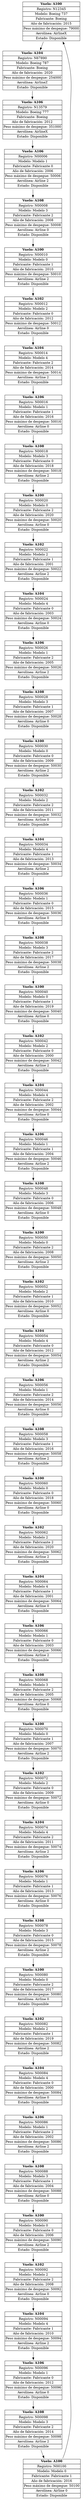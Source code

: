 digraph AvionesDisponibles {
rankdir=TB;
node [shape=plaintext];
nodeN12345 [label=<
<table border="0" cellborder="1" cellspacing="0">
<tr><td align="center"><b>Vuelo: A100</b></td></tr>
<tr><td>Registro: N12345</td></tr>
<tr><td>Modelo: Boeing 737</td></tr>
<tr><td>Fabricante: Boeing</td></tr>
<tr><td>Año de fabricación: 2015</td></tr>
<tr><td>Peso máximo de despegue: 79000</td></tr>
<tr><td>Aerolínea: AirlineX</td></tr>
<tr><td>Estado: Disponible</td></tr>
</table>
>];
nodeN12345 -> nodeN67890;
nodeN67890 [label=<
<table border="0" cellborder="1" cellspacing="0">
<tr><td align="center"><b>Vuelo: A104</b></td></tr>
<tr><td>Registro: N67890</td></tr>
<tr><td>Modelo: Boeing 787</td></tr>
<tr><td>Fabricante: Boeing</td></tr>
<tr><td>Año de fabricación: 2020</td></tr>
<tr><td>Peso máximo de despegue: 254000</td></tr>
<tr><td>Aerolínea: AirlineZ</td></tr>
<tr><td>Estado: Disponible</td></tr>
</table>
>];
nodeN67890 -> nodeN13579;
nodeN13579 [label=<
<table border="0" cellborder="1" cellspacing="0">
<tr><td align="center"><b>Vuelo: A106</b></td></tr>
<tr><td>Registro: N13579</td></tr>
<tr><td>Modelo: Boeing 777</td></tr>
<tr><td>Fabricante: Boeing</td></tr>
<tr><td>Año de fabricación: 2012</td></tr>
<tr><td>Peso máximo de despegue: 351000</td></tr>
<tr><td>Aerolínea: AirlineX</td></tr>
<tr><td>Estado: Disponible</td></tr>
</table>
>];
nodeN13579 -> nodeN00006;
nodeN00006 [label=<
<table border="0" cellborder="1" cellspacing="0">
<tr><td align="center"><b>Vuelo: A106</b></td></tr>
<tr><td>Registro: N00006</td></tr>
<tr><td>Modelo: Modelo 1</td></tr>
<tr><td>Fabricante: Fabricante 0</td></tr>
<tr><td>Año de fabricación: 2006</td></tr>
<tr><td>Peso máximo de despegue: 50006</td></tr>
<tr><td>Aerolínea: Airline 2</td></tr>
<tr><td>Estado: Disponible</td></tr>
</table>
>];
nodeN00006 -> nodeN00008;
nodeN00008 [label=<
<table border="0" cellborder="1" cellspacing="0">
<tr><td align="center"><b>Vuelo: A108</b></td></tr>
<tr><td>Registro: N00008</td></tr>
<tr><td>Modelo: Modelo 3</td></tr>
<tr><td>Fabricante: Fabricante 2</td></tr>
<tr><td>Año de fabricación: 2008</td></tr>
<tr><td>Peso máximo de despegue: 50008</td></tr>
<tr><td>Aerolínea: Airline 0</td></tr>
<tr><td>Estado: Disponible</td></tr>
</table>
>];
nodeN00008 -> nodeN00010;
nodeN00010 [label=<
<table border="0" cellborder="1" cellspacing="0">
<tr><td align="center"><b>Vuelo: A100</b></td></tr>
<tr><td>Registro: N00010</td></tr>
<tr><td>Modelo: Modelo 0</td></tr>
<tr><td>Fabricante: Fabricante 1</td></tr>
<tr><td>Año de fabricación: 2010</td></tr>
<tr><td>Peso máximo de despegue: 50010</td></tr>
<tr><td>Aerolínea: Airline 2</td></tr>
<tr><td>Estado: Disponible</td></tr>
</table>
>];
nodeN00010 -> nodeN00012;
nodeN00012 [label=<
<table border="0" cellborder="1" cellspacing="0">
<tr><td align="center"><b>Vuelo: A102</b></td></tr>
<tr><td>Registro: N00012</td></tr>
<tr><td>Modelo: Modelo 2</td></tr>
<tr><td>Fabricante: Fabricante 0</td></tr>
<tr><td>Año de fabricación: 2012</td></tr>
<tr><td>Peso máximo de despegue: 50012</td></tr>
<tr><td>Aerolínea: Airline 0</td></tr>
<tr><td>Estado: Disponible</td></tr>
</table>
>];
nodeN00012 -> nodeN00014;
nodeN00014 [label=<
<table border="0" cellborder="1" cellspacing="0">
<tr><td align="center"><b>Vuelo: A104</b></td></tr>
<tr><td>Registro: N00014</td></tr>
<tr><td>Modelo: Modelo 4</td></tr>
<tr><td>Fabricante: Fabricante 2</td></tr>
<tr><td>Año de fabricación: 2014</td></tr>
<tr><td>Peso máximo de despegue: 50014</td></tr>
<tr><td>Aerolínea: Airline 2</td></tr>
<tr><td>Estado: Disponible</td></tr>
</table>
>];
nodeN00014 -> nodeN00016;
nodeN00016 [label=<
<table border="0" cellborder="1" cellspacing="0">
<tr><td align="center"><b>Vuelo: A106</b></td></tr>
<tr><td>Registro: N00016</td></tr>
<tr><td>Modelo: Modelo 1</td></tr>
<tr><td>Fabricante: Fabricante 1</td></tr>
<tr><td>Año de fabricación: 2016</td></tr>
<tr><td>Peso máximo de despegue: 50016</td></tr>
<tr><td>Aerolínea: Airline 0</td></tr>
<tr><td>Estado: Disponible</td></tr>
</table>
>];
nodeN00016 -> nodeN00018;
nodeN00018 [label=<
<table border="0" cellborder="1" cellspacing="0">
<tr><td align="center"><b>Vuelo: A108</b></td></tr>
<tr><td>Registro: N00018</td></tr>
<tr><td>Modelo: Modelo 3</td></tr>
<tr><td>Fabricante: Fabricante 0</td></tr>
<tr><td>Año de fabricación: 2018</td></tr>
<tr><td>Peso máximo de despegue: 50018</td></tr>
<tr><td>Aerolínea: Airline 2</td></tr>
<tr><td>Estado: Disponible</td></tr>
</table>
>];
nodeN00018 -> nodeN00020;
nodeN00020 [label=<
<table border="0" cellborder="1" cellspacing="0">
<tr><td align="center"><b>Vuelo: A100</b></td></tr>
<tr><td>Registro: N00020</td></tr>
<tr><td>Modelo: Modelo 0</td></tr>
<tr><td>Fabricante: Fabricante 2</td></tr>
<tr><td>Año de fabricación: 2020</td></tr>
<tr><td>Peso máximo de despegue: 50020</td></tr>
<tr><td>Aerolínea: Airline 0</td></tr>
<tr><td>Estado: Disponible</td></tr>
</table>
>];
nodeN00020 -> nodeN00022;
nodeN00022 [label=<
<table border="0" cellborder="1" cellspacing="0">
<tr><td align="center"><b>Vuelo: A102</b></td></tr>
<tr><td>Registro: N00022</td></tr>
<tr><td>Modelo: Modelo 2</td></tr>
<tr><td>Fabricante: Fabricante 1</td></tr>
<tr><td>Año de fabricación: 2001</td></tr>
<tr><td>Peso máximo de despegue: 50022</td></tr>
<tr><td>Aerolínea: Airline 2</td></tr>
<tr><td>Estado: Disponible</td></tr>
</table>
>];
nodeN00022 -> nodeN00024;
nodeN00024 [label=<
<table border="0" cellborder="1" cellspacing="0">
<tr><td align="center"><b>Vuelo: A104</b></td></tr>
<tr><td>Registro: N00024</td></tr>
<tr><td>Modelo: Modelo 4</td></tr>
<tr><td>Fabricante: Fabricante 0</td></tr>
<tr><td>Año de fabricación: 2003</td></tr>
<tr><td>Peso máximo de despegue: 50024</td></tr>
<tr><td>Aerolínea: Airline 0</td></tr>
<tr><td>Estado: Disponible</td></tr>
</table>
>];
nodeN00024 -> nodeN00026;
nodeN00026 [label=<
<table border="0" cellborder="1" cellspacing="0">
<tr><td align="center"><b>Vuelo: A106</b></td></tr>
<tr><td>Registro: N00026</td></tr>
<tr><td>Modelo: Modelo 1</td></tr>
<tr><td>Fabricante: Fabricante 2</td></tr>
<tr><td>Año de fabricación: 2005</td></tr>
<tr><td>Peso máximo de despegue: 50026</td></tr>
<tr><td>Aerolínea: Airline 2</td></tr>
<tr><td>Estado: Disponible</td></tr>
</table>
>];
nodeN00026 -> nodeN00028;
nodeN00028 [label=<
<table border="0" cellborder="1" cellspacing="0">
<tr><td align="center"><b>Vuelo: A108</b></td></tr>
<tr><td>Registro: N00028</td></tr>
<tr><td>Modelo: Modelo 3</td></tr>
<tr><td>Fabricante: Fabricante 1</td></tr>
<tr><td>Año de fabricación: 2007</td></tr>
<tr><td>Peso máximo de despegue: 50028</td></tr>
<tr><td>Aerolínea: Airline 0</td></tr>
<tr><td>Estado: Disponible</td></tr>
</table>
>];
nodeN00028 -> nodeN00030;
nodeN00030 [label=<
<table border="0" cellborder="1" cellspacing="0">
<tr><td align="center"><b>Vuelo: A100</b></td></tr>
<tr><td>Registro: N00030</td></tr>
<tr><td>Modelo: Modelo 0</td></tr>
<tr><td>Fabricante: Fabricante 0</td></tr>
<tr><td>Año de fabricación: 2009</td></tr>
<tr><td>Peso máximo de despegue: 50030</td></tr>
<tr><td>Aerolínea: Airline 2</td></tr>
<tr><td>Estado: Disponible</td></tr>
</table>
>];
nodeN00030 -> nodeN00032;
nodeN00032 [label=<
<table border="0" cellborder="1" cellspacing="0">
<tr><td align="center"><b>Vuelo: A102</b></td></tr>
<tr><td>Registro: N00032</td></tr>
<tr><td>Modelo: Modelo 2</td></tr>
<tr><td>Fabricante: Fabricante 2</td></tr>
<tr><td>Año de fabricación: 2011</td></tr>
<tr><td>Peso máximo de despegue: 50032</td></tr>
<tr><td>Aerolínea: Airline 0</td></tr>
<tr><td>Estado: Disponible</td></tr>
</table>
>];
nodeN00032 -> nodeN00034;
nodeN00034 [label=<
<table border="0" cellborder="1" cellspacing="0">
<tr><td align="center"><b>Vuelo: A104</b></td></tr>
<tr><td>Registro: N00034</td></tr>
<tr><td>Modelo: Modelo 4</td></tr>
<tr><td>Fabricante: Fabricante 1</td></tr>
<tr><td>Año de fabricación: 2013</td></tr>
<tr><td>Peso máximo de despegue: 50034</td></tr>
<tr><td>Aerolínea: Airline 2</td></tr>
<tr><td>Estado: Disponible</td></tr>
</table>
>];
nodeN00034 -> nodeN00036;
nodeN00036 [label=<
<table border="0" cellborder="1" cellspacing="0">
<tr><td align="center"><b>Vuelo: A106</b></td></tr>
<tr><td>Registro: N00036</td></tr>
<tr><td>Modelo: Modelo 1</td></tr>
<tr><td>Fabricante: Fabricante 0</td></tr>
<tr><td>Año de fabricación: 2015</td></tr>
<tr><td>Peso máximo de despegue: 50036</td></tr>
<tr><td>Aerolínea: Airline 0</td></tr>
<tr><td>Estado: Disponible</td></tr>
</table>
>];
nodeN00036 -> nodeN00038;
nodeN00038 [label=<
<table border="0" cellborder="1" cellspacing="0">
<tr><td align="center"><b>Vuelo: A108</b></td></tr>
<tr><td>Registro: N00038</td></tr>
<tr><td>Modelo: Modelo 3</td></tr>
<tr><td>Fabricante: Fabricante 2</td></tr>
<tr><td>Año de fabricación: 2017</td></tr>
<tr><td>Peso máximo de despegue: 50038</td></tr>
<tr><td>Aerolínea: Airline 2</td></tr>
<tr><td>Estado: Disponible</td></tr>
</table>
>];
nodeN00038 -> nodeN00040;
nodeN00040 [label=<
<table border="0" cellborder="1" cellspacing="0">
<tr><td align="center"><b>Vuelo: A100</b></td></tr>
<tr><td>Registro: N00040</td></tr>
<tr><td>Modelo: Modelo 0</td></tr>
<tr><td>Fabricante: Fabricante 1</td></tr>
<tr><td>Año de fabricación: 2019</td></tr>
<tr><td>Peso máximo de despegue: 50040</td></tr>
<tr><td>Aerolínea: Airline 0</td></tr>
<tr><td>Estado: Disponible</td></tr>
</table>
>];
nodeN00040 -> nodeN00042;
nodeN00042 [label=<
<table border="0" cellborder="1" cellspacing="0">
<tr><td align="center"><b>Vuelo: A102</b></td></tr>
<tr><td>Registro: N00042</td></tr>
<tr><td>Modelo: Modelo 2</td></tr>
<tr><td>Fabricante: Fabricante 0</td></tr>
<tr><td>Año de fabricación: 2000</td></tr>
<tr><td>Peso máximo de despegue: 50042</td></tr>
<tr><td>Aerolínea: Airline 2</td></tr>
<tr><td>Estado: Disponible</td></tr>
</table>
>];
nodeN00042 -> nodeN00044;
nodeN00044 [label=<
<table border="0" cellborder="1" cellspacing="0">
<tr><td align="center"><b>Vuelo: A104</b></td></tr>
<tr><td>Registro: N00044</td></tr>
<tr><td>Modelo: Modelo 4</td></tr>
<tr><td>Fabricante: Fabricante 2</td></tr>
<tr><td>Año de fabricación: 2002</td></tr>
<tr><td>Peso máximo de despegue: 50044</td></tr>
<tr><td>Aerolínea: Airline 0</td></tr>
<tr><td>Estado: Disponible</td></tr>
</table>
>];
nodeN00044 -> nodeN00046;
nodeN00046 [label=<
<table border="0" cellborder="1" cellspacing="0">
<tr><td align="center"><b>Vuelo: A106</b></td></tr>
<tr><td>Registro: N00046</td></tr>
<tr><td>Modelo: Modelo 1</td></tr>
<tr><td>Fabricante: Fabricante 1</td></tr>
<tr><td>Año de fabricación: 2004</td></tr>
<tr><td>Peso máximo de despegue: 50046</td></tr>
<tr><td>Aerolínea: Airline 2</td></tr>
<tr><td>Estado: Disponible</td></tr>
</table>
>];
nodeN00046 -> nodeN00048;
nodeN00048 [label=<
<table border="0" cellborder="1" cellspacing="0">
<tr><td align="center"><b>Vuelo: A108</b></td></tr>
<tr><td>Registro: N00048</td></tr>
<tr><td>Modelo: Modelo 3</td></tr>
<tr><td>Fabricante: Fabricante 0</td></tr>
<tr><td>Año de fabricación: 2006</td></tr>
<tr><td>Peso máximo de despegue: 50048</td></tr>
<tr><td>Aerolínea: Airline 0</td></tr>
<tr><td>Estado: Disponible</td></tr>
</table>
>];
nodeN00048 -> nodeN00050;
nodeN00050 [label=<
<table border="0" cellborder="1" cellspacing="0">
<tr><td align="center"><b>Vuelo: A100</b></td></tr>
<tr><td>Registro: N00050</td></tr>
<tr><td>Modelo: Modelo 0</td></tr>
<tr><td>Fabricante: Fabricante 2</td></tr>
<tr><td>Año de fabricación: 2008</td></tr>
<tr><td>Peso máximo de despegue: 50050</td></tr>
<tr><td>Aerolínea: Airline 2</td></tr>
<tr><td>Estado: Disponible</td></tr>
</table>
>];
nodeN00050 -> nodeN00052;
nodeN00052 [label=<
<table border="0" cellborder="1" cellspacing="0">
<tr><td align="center"><b>Vuelo: A102</b></td></tr>
<tr><td>Registro: N00052</td></tr>
<tr><td>Modelo: Modelo 2</td></tr>
<tr><td>Fabricante: Fabricante 1</td></tr>
<tr><td>Año de fabricación: 2010</td></tr>
<tr><td>Peso máximo de despegue: 50052</td></tr>
<tr><td>Aerolínea: Airline 0</td></tr>
<tr><td>Estado: Disponible</td></tr>
</table>
>];
nodeN00052 -> nodeN00054;
nodeN00054 [label=<
<table border="0" cellborder="1" cellspacing="0">
<tr><td align="center"><b>Vuelo: A104</b></td></tr>
<tr><td>Registro: N00054</td></tr>
<tr><td>Modelo: Modelo 4</td></tr>
<tr><td>Fabricante: Fabricante 0</td></tr>
<tr><td>Año de fabricación: 2012</td></tr>
<tr><td>Peso máximo de despegue: 50054</td></tr>
<tr><td>Aerolínea: Airline 2</td></tr>
<tr><td>Estado: Disponible</td></tr>
</table>
>];
nodeN00054 -> nodeN00056;
nodeN00056 [label=<
<table border="0" cellborder="1" cellspacing="0">
<tr><td align="center"><b>Vuelo: A106</b></td></tr>
<tr><td>Registro: N00056</td></tr>
<tr><td>Modelo: Modelo 1</td></tr>
<tr><td>Fabricante: Fabricante 2</td></tr>
<tr><td>Año de fabricación: 2014</td></tr>
<tr><td>Peso máximo de despegue: 50056</td></tr>
<tr><td>Aerolínea: Airline 0</td></tr>
<tr><td>Estado: Disponible</td></tr>
</table>
>];
nodeN00056 -> nodeN00058;
nodeN00058 [label=<
<table border="0" cellborder="1" cellspacing="0">
<tr><td align="center"><b>Vuelo: A108</b></td></tr>
<tr><td>Registro: N00058</td></tr>
<tr><td>Modelo: Modelo 3</td></tr>
<tr><td>Fabricante: Fabricante 1</td></tr>
<tr><td>Año de fabricación: 2016</td></tr>
<tr><td>Peso máximo de despegue: 50058</td></tr>
<tr><td>Aerolínea: Airline 2</td></tr>
<tr><td>Estado: Disponible</td></tr>
</table>
>];
nodeN00058 -> nodeN00060;
nodeN00060 [label=<
<table border="0" cellborder="1" cellspacing="0">
<tr><td align="center"><b>Vuelo: A100</b></td></tr>
<tr><td>Registro: N00060</td></tr>
<tr><td>Modelo: Modelo 0</td></tr>
<tr><td>Fabricante: Fabricante 0</td></tr>
<tr><td>Año de fabricación: 2018</td></tr>
<tr><td>Peso máximo de despegue: 50060</td></tr>
<tr><td>Aerolínea: Airline 0</td></tr>
<tr><td>Estado: Disponible</td></tr>
</table>
>];
nodeN00060 -> nodeN00062;
nodeN00062 [label=<
<table border="0" cellborder="1" cellspacing="0">
<tr><td align="center"><b>Vuelo: A102</b></td></tr>
<tr><td>Registro: N00062</td></tr>
<tr><td>Modelo: Modelo 2</td></tr>
<tr><td>Fabricante: Fabricante 2</td></tr>
<tr><td>Año de fabricación: 2020</td></tr>
<tr><td>Peso máximo de despegue: 50062</td></tr>
<tr><td>Aerolínea: Airline 2</td></tr>
<tr><td>Estado: Disponible</td></tr>
</table>
>];
nodeN00062 -> nodeN00064;
nodeN00064 [label=<
<table border="0" cellborder="1" cellspacing="0">
<tr><td align="center"><b>Vuelo: A104</b></td></tr>
<tr><td>Registro: N00064</td></tr>
<tr><td>Modelo: Modelo 4</td></tr>
<tr><td>Fabricante: Fabricante 1</td></tr>
<tr><td>Año de fabricación: 2001</td></tr>
<tr><td>Peso máximo de despegue: 50064</td></tr>
<tr><td>Aerolínea: Airline 0</td></tr>
<tr><td>Estado: Disponible</td></tr>
</table>
>];
nodeN00064 -> nodeN00066;
nodeN00066 [label=<
<table border="0" cellborder="1" cellspacing="0">
<tr><td align="center"><b>Vuelo: A106</b></td></tr>
<tr><td>Registro: N00066</td></tr>
<tr><td>Modelo: Modelo 1</td></tr>
<tr><td>Fabricante: Fabricante 0</td></tr>
<tr><td>Año de fabricación: 2003</td></tr>
<tr><td>Peso máximo de despegue: 50066</td></tr>
<tr><td>Aerolínea: Airline 2</td></tr>
<tr><td>Estado: Disponible</td></tr>
</table>
>];
nodeN00066 -> nodeN00068;
nodeN00068 [label=<
<table border="0" cellborder="1" cellspacing="0">
<tr><td align="center"><b>Vuelo: A108</b></td></tr>
<tr><td>Registro: N00068</td></tr>
<tr><td>Modelo: Modelo 3</td></tr>
<tr><td>Fabricante: Fabricante 2</td></tr>
<tr><td>Año de fabricación: 2005</td></tr>
<tr><td>Peso máximo de despegue: 50068</td></tr>
<tr><td>Aerolínea: Airline 0</td></tr>
<tr><td>Estado: Disponible</td></tr>
</table>
>];
nodeN00068 -> nodeN00070;
nodeN00070 [label=<
<table border="0" cellborder="1" cellspacing="0">
<tr><td align="center"><b>Vuelo: A100</b></td></tr>
<tr><td>Registro: N00070</td></tr>
<tr><td>Modelo: Modelo 0</td></tr>
<tr><td>Fabricante: Fabricante 1</td></tr>
<tr><td>Año de fabricación: 2007</td></tr>
<tr><td>Peso máximo de despegue: 50070</td></tr>
<tr><td>Aerolínea: Airline 2</td></tr>
<tr><td>Estado: Disponible</td></tr>
</table>
>];
nodeN00070 -> nodeN00072;
nodeN00072 [label=<
<table border="0" cellborder="1" cellspacing="0">
<tr><td align="center"><b>Vuelo: A102</b></td></tr>
<tr><td>Registro: N00072</td></tr>
<tr><td>Modelo: Modelo 2</td></tr>
<tr><td>Fabricante: Fabricante 0</td></tr>
<tr><td>Año de fabricación: 2009</td></tr>
<tr><td>Peso máximo de despegue: 50072</td></tr>
<tr><td>Aerolínea: Airline 0</td></tr>
<tr><td>Estado: Disponible</td></tr>
</table>
>];
nodeN00072 -> nodeN00074;
nodeN00074 [label=<
<table border="0" cellborder="1" cellspacing="0">
<tr><td align="center"><b>Vuelo: A104</b></td></tr>
<tr><td>Registro: N00074</td></tr>
<tr><td>Modelo: Modelo 4</td></tr>
<tr><td>Fabricante: Fabricante 2</td></tr>
<tr><td>Año de fabricación: 2011</td></tr>
<tr><td>Peso máximo de despegue: 50074</td></tr>
<tr><td>Aerolínea: Airline 2</td></tr>
<tr><td>Estado: Disponible</td></tr>
</table>
>];
nodeN00074 -> nodeN00076;
nodeN00076 [label=<
<table border="0" cellborder="1" cellspacing="0">
<tr><td align="center"><b>Vuelo: A106</b></td></tr>
<tr><td>Registro: N00076</td></tr>
<tr><td>Modelo: Modelo 1</td></tr>
<tr><td>Fabricante: Fabricante 1</td></tr>
<tr><td>Año de fabricación: 2013</td></tr>
<tr><td>Peso máximo de despegue: 50076</td></tr>
<tr><td>Aerolínea: Airline 0</td></tr>
<tr><td>Estado: Disponible</td></tr>
</table>
>];
nodeN00076 -> nodeN00078;
nodeN00078 [label=<
<table border="0" cellborder="1" cellspacing="0">
<tr><td align="center"><b>Vuelo: A108</b></td></tr>
<tr><td>Registro: N00078</td></tr>
<tr><td>Modelo: Modelo 3</td></tr>
<tr><td>Fabricante: Fabricante 0</td></tr>
<tr><td>Año de fabricación: 2015</td></tr>
<tr><td>Peso máximo de despegue: 50078</td></tr>
<tr><td>Aerolínea: Airline 2</td></tr>
<tr><td>Estado: Disponible</td></tr>
</table>
>];
nodeN00078 -> nodeN00080;
nodeN00080 [label=<
<table border="0" cellborder="1" cellspacing="0">
<tr><td align="center"><b>Vuelo: A100</b></td></tr>
<tr><td>Registro: N00080</td></tr>
<tr><td>Modelo: Modelo 0</td></tr>
<tr><td>Fabricante: Fabricante 2</td></tr>
<tr><td>Año de fabricación: 2017</td></tr>
<tr><td>Peso máximo de despegue: 50080</td></tr>
<tr><td>Aerolínea: Airline 0</td></tr>
<tr><td>Estado: Disponible</td></tr>
</table>
>];
nodeN00080 -> nodeN00082;
nodeN00082 [label=<
<table border="0" cellborder="1" cellspacing="0">
<tr><td align="center"><b>Vuelo: A102</b></td></tr>
<tr><td>Registro: N00082</td></tr>
<tr><td>Modelo: Modelo 2</td></tr>
<tr><td>Fabricante: Fabricante 1</td></tr>
<tr><td>Año de fabricación: 2019</td></tr>
<tr><td>Peso máximo de despegue: 50082</td></tr>
<tr><td>Aerolínea: Airline 2</td></tr>
<tr><td>Estado: Disponible</td></tr>
</table>
>];
nodeN00082 -> nodeN00084;
nodeN00084 [label=<
<table border="0" cellborder="1" cellspacing="0">
<tr><td align="center"><b>Vuelo: A104</b></td></tr>
<tr><td>Registro: N00084</td></tr>
<tr><td>Modelo: Modelo 4</td></tr>
<tr><td>Fabricante: Fabricante 0</td></tr>
<tr><td>Año de fabricación: 2000</td></tr>
<tr><td>Peso máximo de despegue: 50084</td></tr>
<tr><td>Aerolínea: Airline 0</td></tr>
<tr><td>Estado: Disponible</td></tr>
</table>
>];
nodeN00084 -> nodeN00086;
nodeN00086 [label=<
<table border="0" cellborder="1" cellspacing="0">
<tr><td align="center"><b>Vuelo: A106</b></td></tr>
<tr><td>Registro: N00086</td></tr>
<tr><td>Modelo: Modelo 1</td></tr>
<tr><td>Fabricante: Fabricante 2</td></tr>
<tr><td>Año de fabricación: 2002</td></tr>
<tr><td>Peso máximo de despegue: 50086</td></tr>
<tr><td>Aerolínea: Airline 2</td></tr>
<tr><td>Estado: Disponible</td></tr>
</table>
>];
nodeN00086 -> nodeN00088;
nodeN00088 [label=<
<table border="0" cellborder="1" cellspacing="0">
<tr><td align="center"><b>Vuelo: A108</b></td></tr>
<tr><td>Registro: N00088</td></tr>
<tr><td>Modelo: Modelo 3</td></tr>
<tr><td>Fabricante: Fabricante 1</td></tr>
<tr><td>Año de fabricación: 2004</td></tr>
<tr><td>Peso máximo de despegue: 50088</td></tr>
<tr><td>Aerolínea: Airline 0</td></tr>
<tr><td>Estado: Disponible</td></tr>
</table>
>];
nodeN00088 -> nodeN00090;
nodeN00090 [label=<
<table border="0" cellborder="1" cellspacing="0">
<tr><td align="center"><b>Vuelo: A100</b></td></tr>
<tr><td>Registro: N00090</td></tr>
<tr><td>Modelo: Modelo 0</td></tr>
<tr><td>Fabricante: Fabricante 0</td></tr>
<tr><td>Año de fabricación: 2006</td></tr>
<tr><td>Peso máximo de despegue: 50090</td></tr>
<tr><td>Aerolínea: Airline 2</td></tr>
<tr><td>Estado: Disponible</td></tr>
</table>
>];
nodeN00090 -> nodeN00092;
nodeN00092 [label=<
<table border="0" cellborder="1" cellspacing="0">
<tr><td align="center"><b>Vuelo: A102</b></td></tr>
<tr><td>Registro: N00092</td></tr>
<tr><td>Modelo: Modelo 2</td></tr>
<tr><td>Fabricante: Fabricante 2</td></tr>
<tr><td>Año de fabricación: 2008</td></tr>
<tr><td>Peso máximo de despegue: 50092</td></tr>
<tr><td>Aerolínea: Airline 0</td></tr>
<tr><td>Estado: Disponible</td></tr>
</table>
>];
nodeN00092 -> nodeN00094;
nodeN00094 [label=<
<table border="0" cellborder="1" cellspacing="0">
<tr><td align="center"><b>Vuelo: A104</b></td></tr>
<tr><td>Registro: N00094</td></tr>
<tr><td>Modelo: Modelo 4</td></tr>
<tr><td>Fabricante: Fabricante 1</td></tr>
<tr><td>Año de fabricación: 2010</td></tr>
<tr><td>Peso máximo de despegue: 50094</td></tr>
<tr><td>Aerolínea: Airline 2</td></tr>
<tr><td>Estado: Disponible</td></tr>
</table>
>];
nodeN00094 -> nodeN00096;
nodeN00096 [label=<
<table border="0" cellborder="1" cellspacing="0">
<tr><td align="center"><b>Vuelo: A106</b></td></tr>
<tr><td>Registro: N00096</td></tr>
<tr><td>Modelo: Modelo 1</td></tr>
<tr><td>Fabricante: Fabricante 0</td></tr>
<tr><td>Año de fabricación: 2012</td></tr>
<tr><td>Peso máximo de despegue: 50096</td></tr>
<tr><td>Aerolínea: Airline 0</td></tr>
<tr><td>Estado: Disponible</td></tr>
</table>
>];
nodeN00096 -> nodeN00098;
nodeN00098 [label=<
<table border="0" cellborder="1" cellspacing="0">
<tr><td align="center"><b>Vuelo: A108</b></td></tr>
<tr><td>Registro: N00098</td></tr>
<tr><td>Modelo: Modelo 3</td></tr>
<tr><td>Fabricante: Fabricante 2</td></tr>
<tr><td>Año de fabricación: 2014</td></tr>
<tr><td>Peso máximo de despegue: 50098</td></tr>
<tr><td>Aerolínea: Airline 2</td></tr>
<tr><td>Estado: Disponible</td></tr>
</table>
>];
nodeN00098 -> nodeN00100;
nodeN00100 [label=<
<table border="0" cellborder="1" cellspacing="0">
<tr><td align="center"><b>Vuelo: A100</b></td></tr>
<tr><td>Registro: N00100</td></tr>
<tr><td>Modelo: Modelo 0</td></tr>
<tr><td>Fabricante: Fabricante 1</td></tr>
<tr><td>Año de fabricación: 2016</td></tr>
<tr><td>Peso máximo de despegue: 50100</td></tr>
<tr><td>Aerolínea: Airline 0</td></tr>
<tr><td>Estado: Disponible</td></tr>
</table>
>];
nodeN00100 -> nodeN12345;
}
